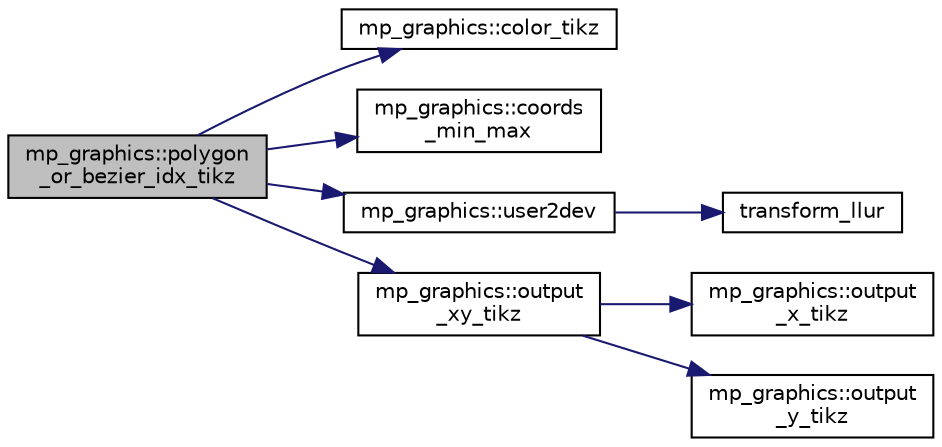 digraph "mp_graphics::polygon_or_bezier_idx_tikz"
{
  edge [fontname="Helvetica",fontsize="10",labelfontname="Helvetica",labelfontsize="10"];
  node [fontname="Helvetica",fontsize="10",shape=record];
  rankdir="LR";
  Node6390 [label="mp_graphics::polygon\l_or_bezier_idx_tikz",height=0.2,width=0.4,color="black", fillcolor="grey75", style="filled", fontcolor="black"];
  Node6390 -> Node6391 [color="midnightblue",fontsize="10",style="solid",fontname="Helvetica"];
  Node6391 [label="mp_graphics::color_tikz",height=0.2,width=0.4,color="black", fillcolor="white", style="filled",URL="$da/d2c/classmp__graphics.html#a55d0835caab08eaf3e409096bbb91d63"];
  Node6390 -> Node6392 [color="midnightblue",fontsize="10",style="solid",fontname="Helvetica"];
  Node6392 [label="mp_graphics::coords\l_min_max",height=0.2,width=0.4,color="black", fillcolor="white", style="filled",URL="$da/d2c/classmp__graphics.html#afa0af74da2afd1d00b2eeb5e25b4f596"];
  Node6390 -> Node6393 [color="midnightblue",fontsize="10",style="solid",fontname="Helvetica"];
  Node6393 [label="mp_graphics::user2dev",height=0.2,width=0.4,color="black", fillcolor="white", style="filled",URL="$da/d2c/classmp__graphics.html#af087f5f4b08c72f67f5e35cc312070fb"];
  Node6393 -> Node6394 [color="midnightblue",fontsize="10",style="solid",fontname="Helvetica"];
  Node6394 [label="transform_llur",height=0.2,width=0.4,color="black", fillcolor="white", style="filled",URL="$d9/d29/draw_8_c.html#af38b139f64e19404b9a944c7188d4aff"];
  Node6390 -> Node6395 [color="midnightblue",fontsize="10",style="solid",fontname="Helvetica"];
  Node6395 [label="mp_graphics::output\l_xy_tikz",height=0.2,width=0.4,color="black", fillcolor="white", style="filled",URL="$da/d2c/classmp__graphics.html#a640800bc67fec9ed441b27c71461e9c6"];
  Node6395 -> Node6396 [color="midnightblue",fontsize="10",style="solid",fontname="Helvetica"];
  Node6396 [label="mp_graphics::output\l_x_tikz",height=0.2,width=0.4,color="black", fillcolor="white", style="filled",URL="$da/d2c/classmp__graphics.html#a311d4fb1c32d1eb0faeee055bb8badee"];
  Node6395 -> Node6397 [color="midnightblue",fontsize="10",style="solid",fontname="Helvetica"];
  Node6397 [label="mp_graphics::output\l_y_tikz",height=0.2,width=0.4,color="black", fillcolor="white", style="filled",URL="$da/d2c/classmp__graphics.html#a0d6bddb89b4c58c82aa124dd003dda08"];
}
